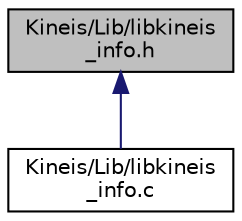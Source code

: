 digraph "Kineis/Lib/libkineis_info.h"
{
 // INTERACTIVE_SVG=YES
 // LATEX_PDF_SIZE
  edge [fontname="Helvetica",fontsize="10",labelfontname="Helvetica",labelfontsize="10"];
  node [fontname="Helvetica",fontsize="10",shape=record];
  Node1 [label="Kineis/Lib/libkineis\l_info.h",height=0.2,width=0.4,color="black", fillcolor="grey75", style="filled", fontcolor="black",tooltip=" "];
  Node1 -> Node2 [dir="back",color="midnightblue",fontsize="10",style="solid",fontname="Helvetica"];
  Node2 [label="Kineis/Lib/libkineis\l_info.c",height=0.2,width=0.4,color="black", fillcolor="white", style="filled",URL="$d2/db5/libkineis__info_8c.html",tooltip=" "];
}
